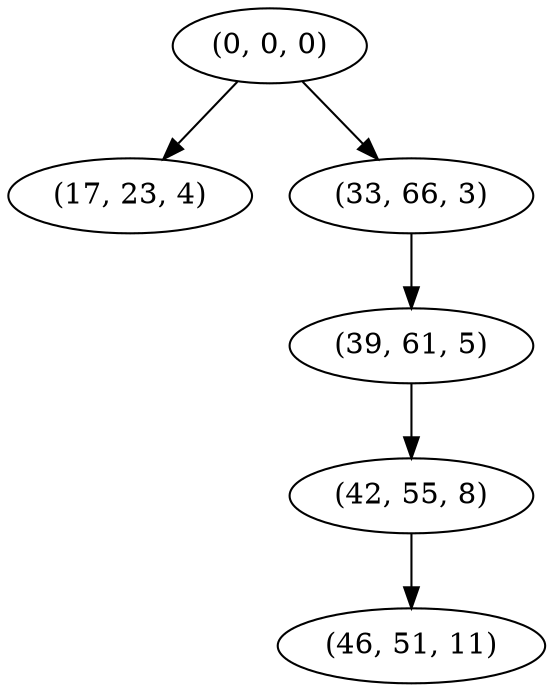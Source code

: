 digraph tree {
    "(0, 0, 0)";
    "(17, 23, 4)";
    "(33, 66, 3)";
    "(39, 61, 5)";
    "(42, 55, 8)";
    "(46, 51, 11)";
    "(0, 0, 0)" -> "(17, 23, 4)";
    "(0, 0, 0)" -> "(33, 66, 3)";
    "(33, 66, 3)" -> "(39, 61, 5)";
    "(39, 61, 5)" -> "(42, 55, 8)";
    "(42, 55, 8)" -> "(46, 51, 11)";
}
